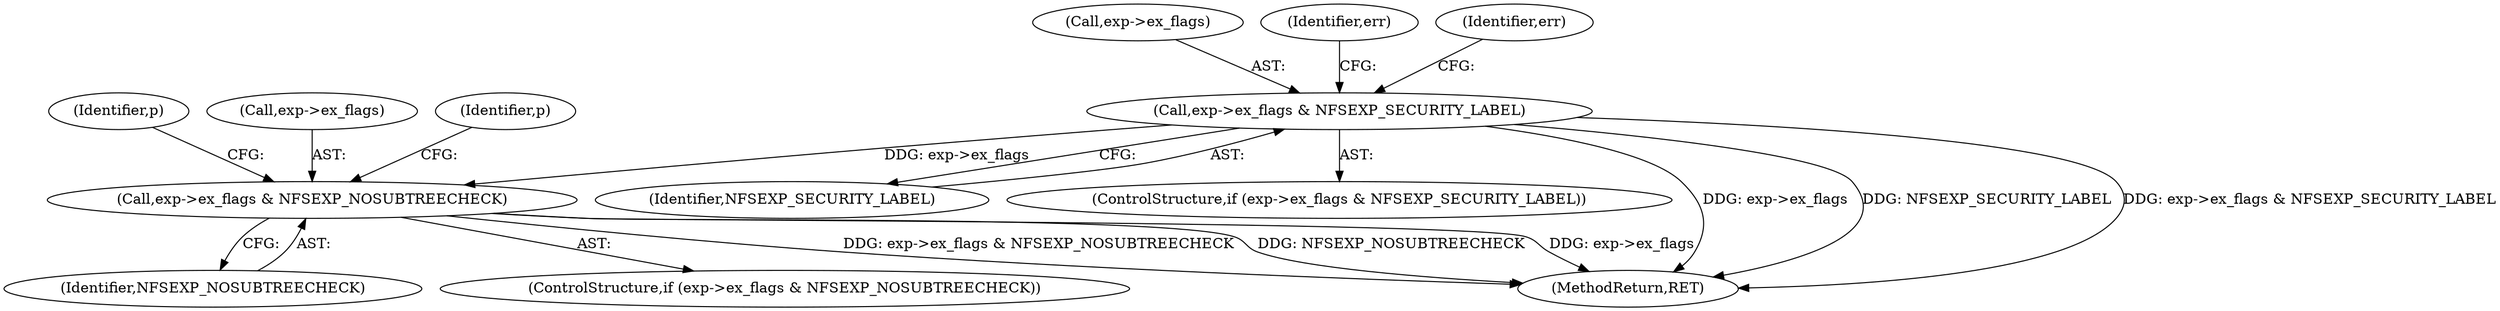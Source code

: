 digraph "0_linux_c70422f760c120480fee4de6c38804c72aa26bc1_12@pointer" {
"1000346" [label="(Call,exp->ex_flags & NFSEXP_SECURITY_LABEL)"];
"1000575" [label="(Call,exp->ex_flags & NFSEXP_NOSUBTREECHECK)"];
"1000347" [label="(Call,exp->ex_flags)"];
"1000579" [label="(Identifier,NFSEXP_NOSUBTREECHECK)"];
"1000346" [label="(Call,exp->ex_flags & NFSEXP_SECURITY_LABEL)"];
"1000575" [label="(Call,exp->ex_flags & NFSEXP_NOSUBTREECHECK)"];
"1000350" [label="(Identifier,NFSEXP_SECURITY_LABEL)"];
"1000590" [label="(Identifier,p)"];
"1000362" [label="(Identifier,err)"];
"1000576" [label="(Call,exp->ex_flags)"];
"1000583" [label="(Identifier,p)"];
"1000345" [label="(ControlStructure,if (exp->ex_flags & NFSEXP_SECURITY_LABEL))"];
"1000574" [label="(ControlStructure,if (exp->ex_flags & NFSEXP_NOSUBTREECHECK))"];
"1001963" [label="(MethodReturn,RET)"];
"1000352" [label="(Identifier,err)"];
"1000346" -> "1000345"  [label="AST: "];
"1000346" -> "1000350"  [label="CFG: "];
"1000347" -> "1000346"  [label="AST: "];
"1000350" -> "1000346"  [label="AST: "];
"1000352" -> "1000346"  [label="CFG: "];
"1000362" -> "1000346"  [label="CFG: "];
"1000346" -> "1001963"  [label="DDG: exp->ex_flags"];
"1000346" -> "1001963"  [label="DDG: NFSEXP_SECURITY_LABEL"];
"1000346" -> "1001963"  [label="DDG: exp->ex_flags & NFSEXP_SECURITY_LABEL"];
"1000346" -> "1000575"  [label="DDG: exp->ex_flags"];
"1000575" -> "1000574"  [label="AST: "];
"1000575" -> "1000579"  [label="CFG: "];
"1000576" -> "1000575"  [label="AST: "];
"1000579" -> "1000575"  [label="AST: "];
"1000583" -> "1000575"  [label="CFG: "];
"1000590" -> "1000575"  [label="CFG: "];
"1000575" -> "1001963"  [label="DDG: exp->ex_flags & NFSEXP_NOSUBTREECHECK"];
"1000575" -> "1001963"  [label="DDG: NFSEXP_NOSUBTREECHECK"];
"1000575" -> "1001963"  [label="DDG: exp->ex_flags"];
}

